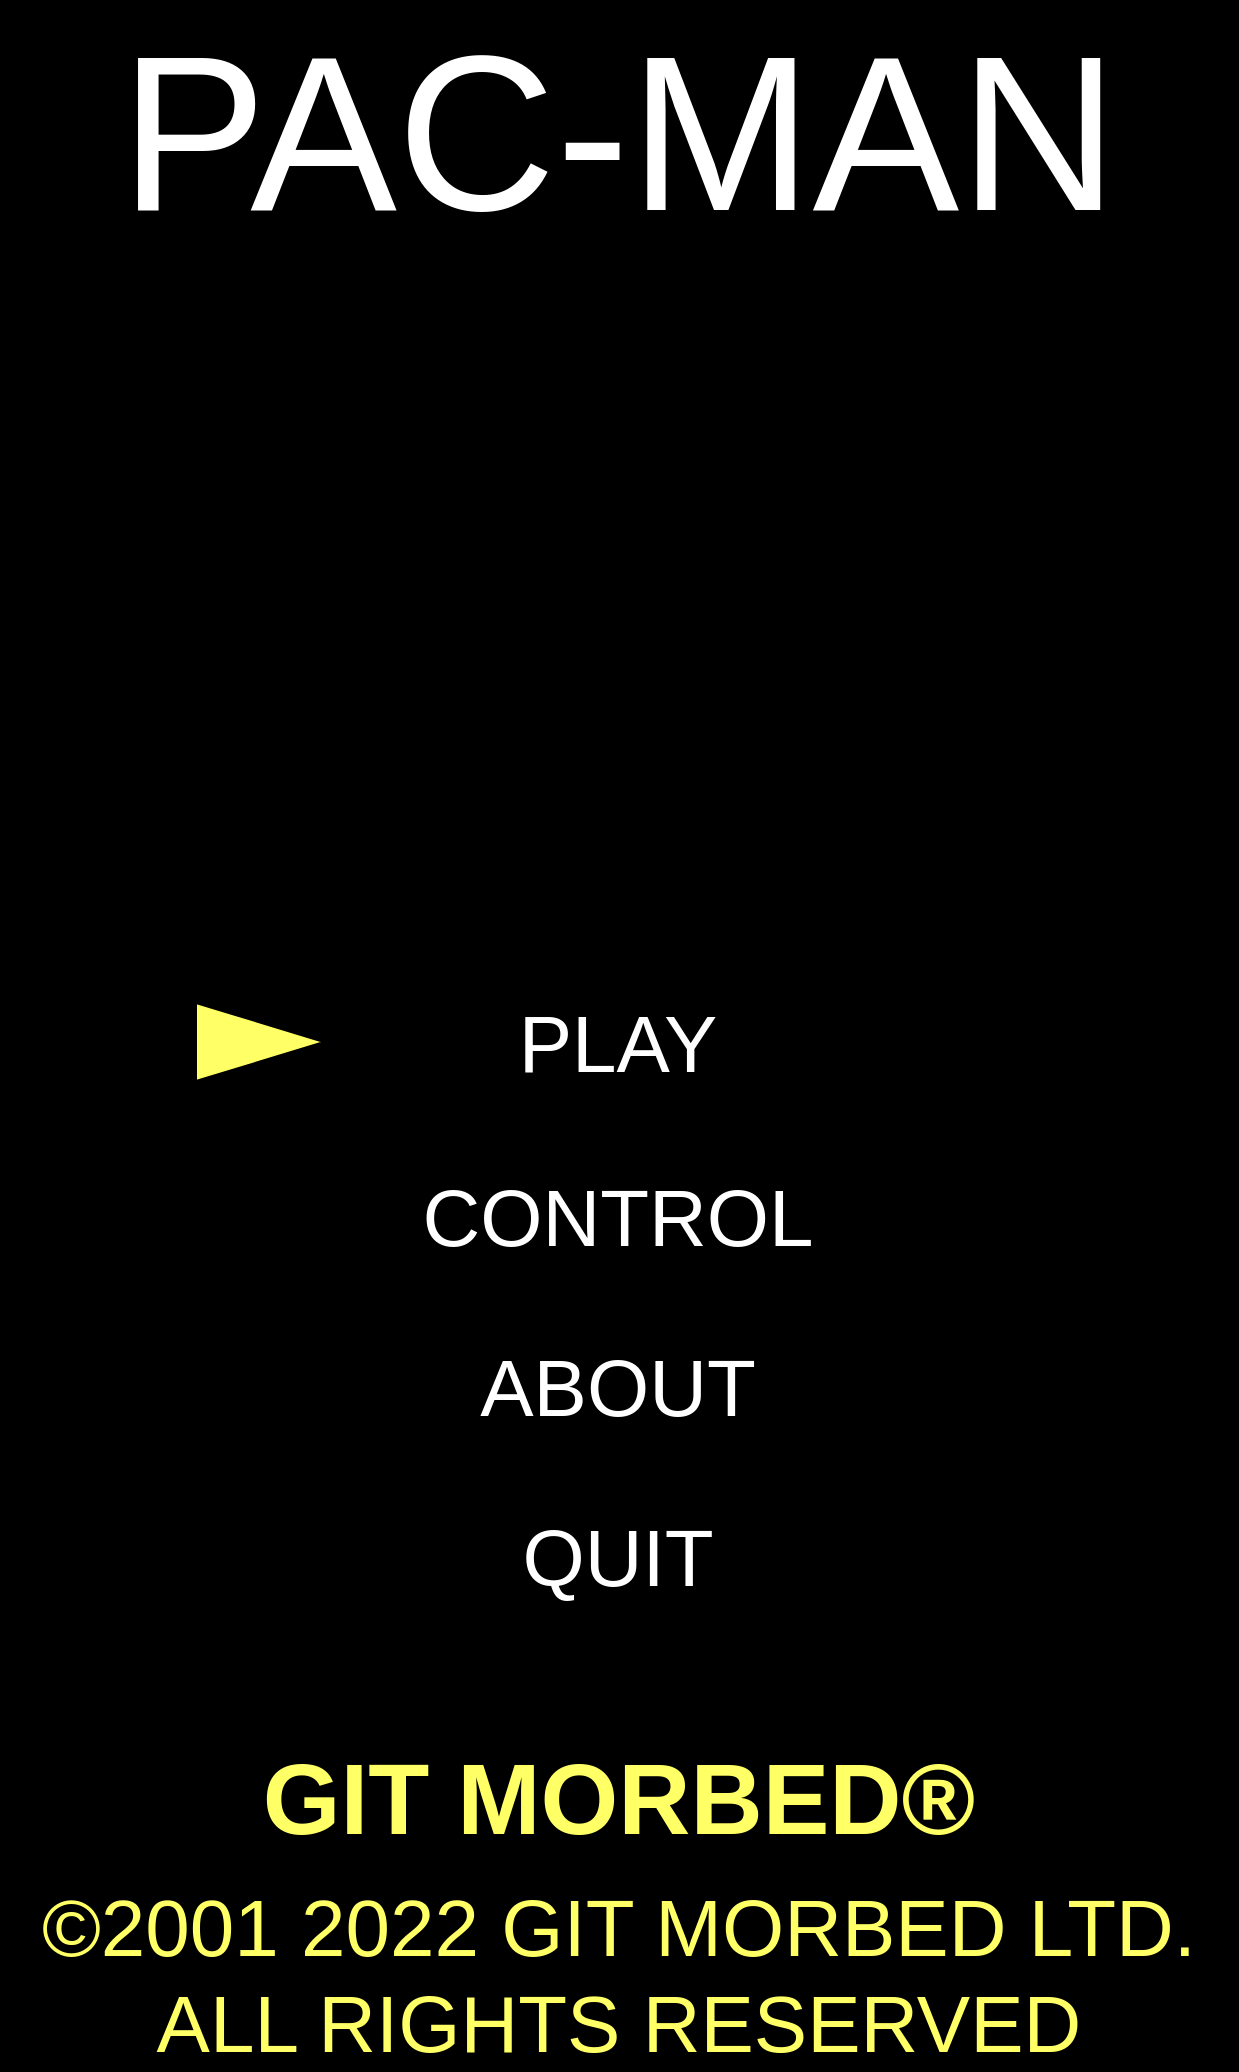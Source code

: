 <mxfile version="20.0.4" type="github">
  <diagram id="22qIEwBwCDpmJvxJm6BU" name="Page-1">
    <mxGraphModel dx="2370" dy="1228" grid="0" gridSize="10" guides="1" tooltips="1" connect="1" arrows="1" fold="1" page="1" pageScale="1" pageWidth="1200" pageHeight="1200" background="#000000" math="0" shadow="0">
      <root>
        <mxCell id="0" />
        <mxCell id="1" parent="0" />
        <mxCell id="7zH_Swz3p9qA8tHNN0a1-1" value="&lt;font color=&quot;#FFFFFF&quot;&gt;PLAY&lt;/font&gt;" style="rounded=0;whiteSpace=wrap;html=1;fontSize=40;fontColor=#0000FF;strokeColor=#000000;fillColor=#000000;" vertex="1" parent="1">
          <mxGeometry x="355" y="557" width="490" height="60" as="geometry" />
        </mxCell>
        <mxCell id="7zH_Swz3p9qA8tHNN0a1-2" value="&lt;font color=&quot;#FFFFFF&quot;&gt;ABOUT&lt;/font&gt;" style="rounded=0;whiteSpace=wrap;html=1;fontSize=40;fontColor=#0000FF;strokeColor=#000000;fillColor=#000000;" vertex="1" parent="1">
          <mxGeometry x="355" y="729" width="490" height="60" as="geometry" />
        </mxCell>
        <mxCell id="7zH_Swz3p9qA8tHNN0a1-3" value="&lt;font color=&quot;#FFFFFF&quot;&gt;CONTROL&lt;/font&gt;" style="rounded=0;whiteSpace=wrap;html=1;fontSize=40;fontColor=#0000FF;strokeColor=#000000;fillColor=#000000;" vertex="1" parent="1">
          <mxGeometry x="355" y="644" width="490" height="60" as="geometry" />
        </mxCell>
        <mxCell id="7zH_Swz3p9qA8tHNN0a1-4" value="&lt;font color=&quot;#FFFFFF&quot;&gt;QUIT&lt;/font&gt;" style="rounded=0;whiteSpace=wrap;html=1;fontSize=40;fontColor=#0000FF;strokeColor=#000000;fillColor=#000000;" vertex="1" parent="1">
          <mxGeometry x="355" y="814" width="490" height="60" as="geometry" />
        </mxCell>
        <mxCell id="7zH_Swz3p9qA8tHNN0a1-6" value="&lt;font style=&quot;font-size: 110px;&quot; color=&quot;#FFFFFF&quot;&gt;PAC-MAN&lt;/font&gt;" style="rounded=0;whiteSpace=wrap;html=1;fontSize=40;fontColor=#0000FF;strokeColor=none;fillColor=#000000;" vertex="1" parent="1">
          <mxGeometry x="329" y="69" width="543" height="126" as="geometry" />
        </mxCell>
        <mxCell id="7zH_Swz3p9qA8tHNN0a1-7" value="&lt;font color=&quot;#FFFF66&quot;&gt;&lt;b&gt;&lt;font style=&quot;font-size: 50px;&quot;&gt;GIT MORBED®&lt;/font&gt;&lt;/b&gt;&lt;/font&gt;" style="rounded=0;whiteSpace=wrap;html=1;fontSize=40;fontColor=#0000FF;strokeColor=#000000;fillColor=#000000;" vertex="1" parent="1">
          <mxGeometry x="403" y="935" width="395" height="60" as="geometry" />
        </mxCell>
        <mxCell id="7zH_Swz3p9qA8tHNN0a1-8" value="" style="triangle;whiteSpace=wrap;html=1;fontSize=50;fontColor=#FFFFFF;strokeColor=#000000;fillColor=#FFFF66;" vertex="1" parent="1">
          <mxGeometry x="389" y="567.5" width="64" height="39" as="geometry" />
        </mxCell>
        <mxCell id="7zH_Swz3p9qA8tHNN0a1-10" value="&lt;font color=&quot;#FFFF66&quot;&gt;&lt;span&gt;©2001 2022 GIT MORBED LTD.&lt;br&gt;ALL RIGHTS RESERVED&lt;br&gt;&lt;/span&gt;&lt;/font&gt;" style="rounded=0;whiteSpace=wrap;html=1;fontSize=40;fontColor=#0000FF;strokeColor=#000000;fillColor=#000000;" vertex="1" parent="1">
          <mxGeometry x="292" y="1023" width="617" height="60" as="geometry" />
        </mxCell>
      </root>
    </mxGraphModel>
  </diagram>
</mxfile>
